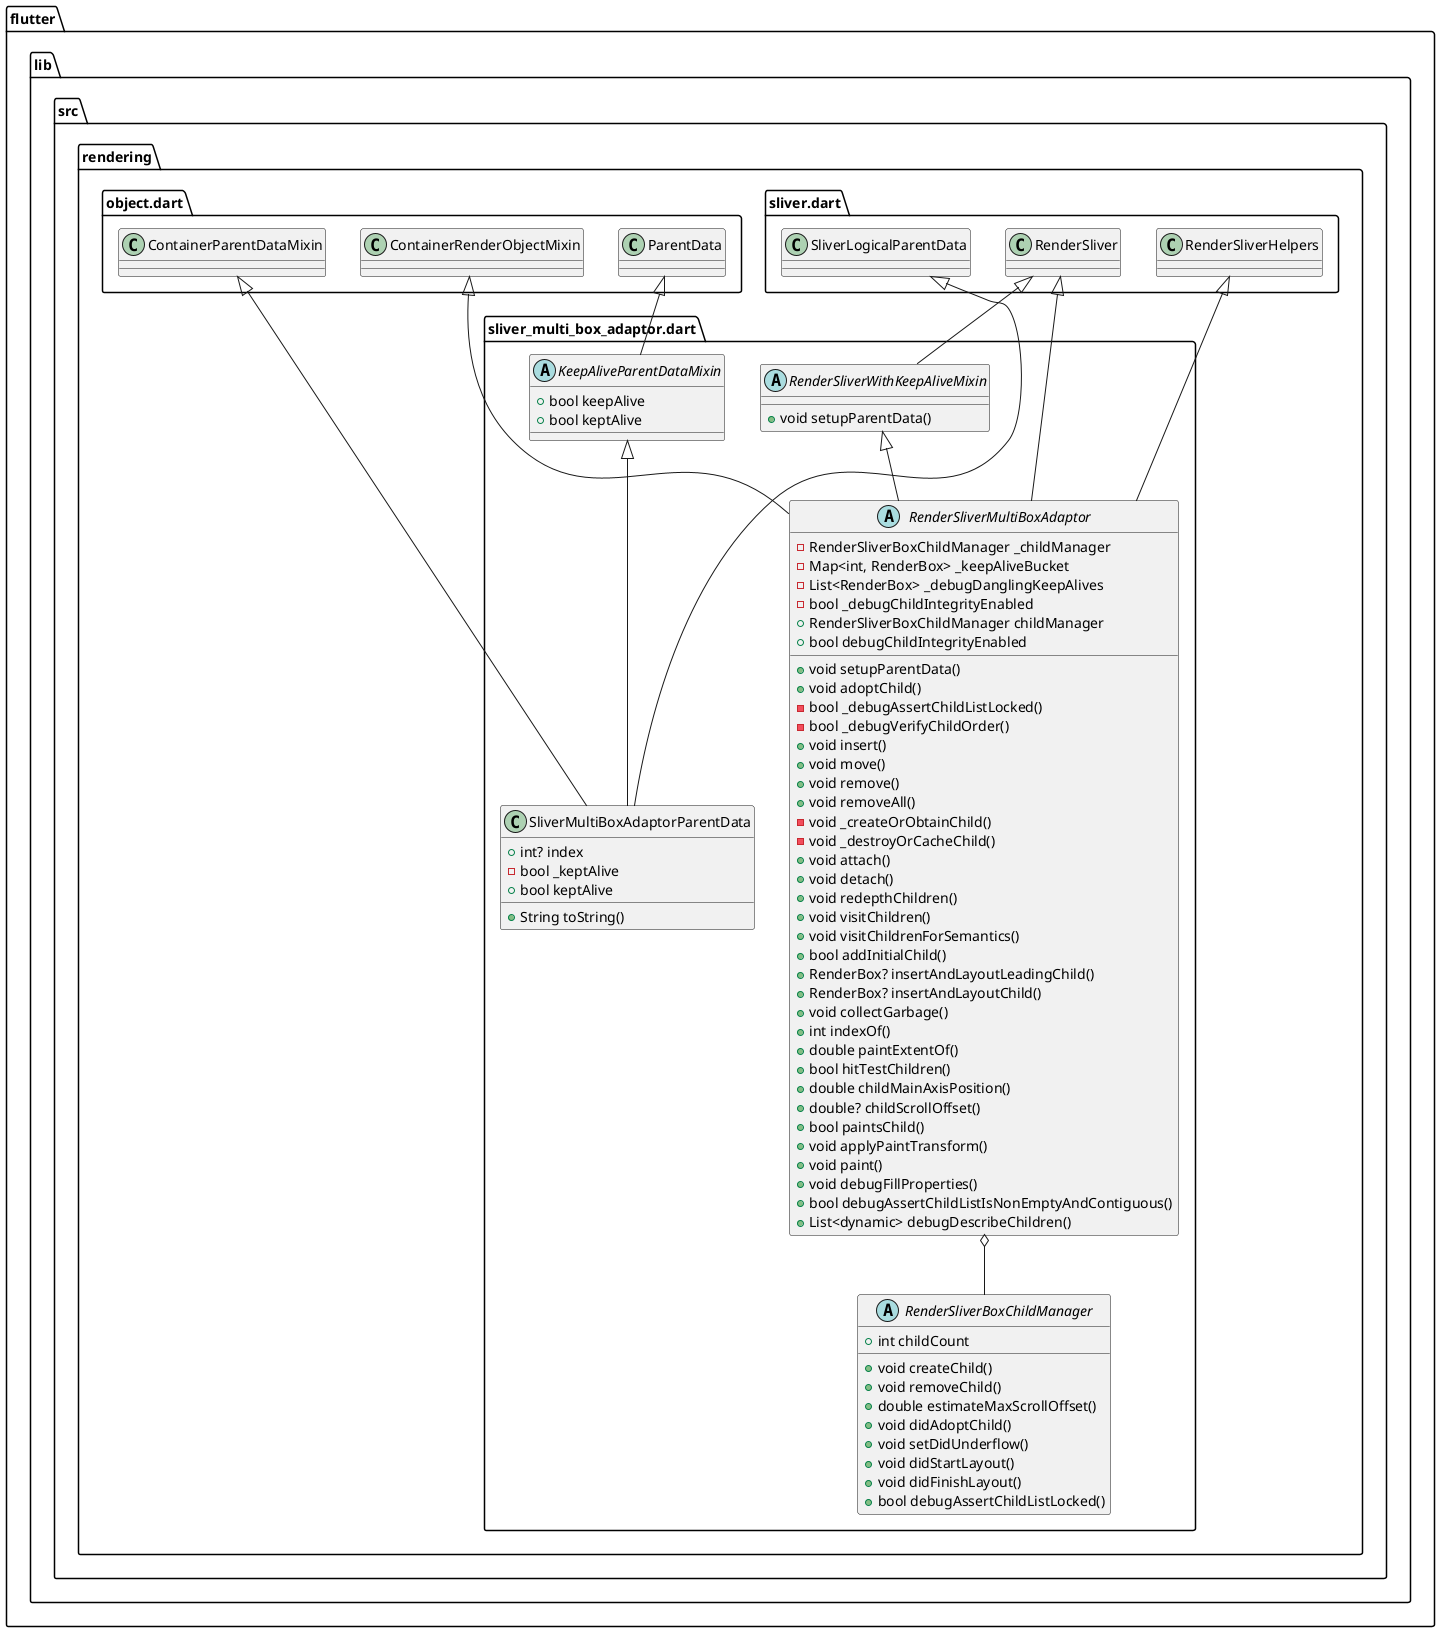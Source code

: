 @startuml
set namespaceSeparator ::

abstract class "flutter::lib::src::rendering::sliver_multi_box_adaptor.dart::RenderSliverBoxChildManager" {
  +int childCount
  +void createChild()
  +void removeChild()
  +double estimateMaxScrollOffset()
  +void didAdoptChild()
  +void setDidUnderflow()
  +void didStartLayout()
  +void didFinishLayout()
  +bool debugAssertChildListLocked()
}

class "flutter::lib::src::rendering::sliver_multi_box_adaptor.dart::SliverMultiBoxAdaptorParentData" {
  +int? index
  -bool _keptAlive
  +bool keptAlive
  +String toString()
}

"flutter::lib::src::rendering::sliver.dart::SliverLogicalParentData" <|-- "flutter::lib::src::rendering::sliver_multi_box_adaptor.dart::SliverMultiBoxAdaptorParentData"
"flutter::lib::src::rendering::object.dart::ContainerParentDataMixin" <|-- "flutter::lib::src::rendering::sliver_multi_box_adaptor.dart::SliverMultiBoxAdaptorParentData"
"flutter::lib::src::rendering::sliver_multi_box_adaptor.dart::KeepAliveParentDataMixin" <|-- "flutter::lib::src::rendering::sliver_multi_box_adaptor.dart::SliverMultiBoxAdaptorParentData"

abstract class "flutter::lib::src::rendering::sliver_multi_box_adaptor.dart::RenderSliverMultiBoxAdaptor" {
  -RenderSliverBoxChildManager _childManager
  -Map<int, RenderBox> _keepAliveBucket
  -List<RenderBox> _debugDanglingKeepAlives
  -bool _debugChildIntegrityEnabled
  +RenderSliverBoxChildManager childManager
  +bool debugChildIntegrityEnabled
  +void setupParentData()
  +void adoptChild()
  -bool _debugAssertChildListLocked()
  -bool _debugVerifyChildOrder()
  +void insert()
  +void move()
  +void remove()
  +void removeAll()
  -void _createOrObtainChild()
  -void _destroyOrCacheChild()
  +void attach()
  +void detach()
  +void redepthChildren()
  +void visitChildren()
  +void visitChildrenForSemantics()
  +bool addInitialChild()
  +RenderBox? insertAndLayoutLeadingChild()
  +RenderBox? insertAndLayoutChild()
  +void collectGarbage()
  +int indexOf()
  +double paintExtentOf()
  +bool hitTestChildren()
  +double childMainAxisPosition()
  +double? childScrollOffset()
  +bool paintsChild()
  +void applyPaintTransform()
  +void paint()
  +void debugFillProperties()
  +bool debugAssertChildListIsNonEmptyAndContiguous()
  +List<dynamic> debugDescribeChildren()
}

"flutter::lib::src::rendering::sliver_multi_box_adaptor.dart::RenderSliverMultiBoxAdaptor" o-- "flutter::lib::src::rendering::sliver_multi_box_adaptor.dart::RenderSliverBoxChildManager"
"flutter::lib::src::rendering::sliver.dart::RenderSliver" <|-- "flutter::lib::src::rendering::sliver_multi_box_adaptor.dart::RenderSliverMultiBoxAdaptor"
"flutter::lib::src::rendering::object.dart::ContainerRenderObjectMixin" <|-- "flutter::lib::src::rendering::sliver_multi_box_adaptor.dart::RenderSliverMultiBoxAdaptor"
"flutter::lib::src::rendering::sliver.dart::RenderSliverHelpers" <|-- "flutter::lib::src::rendering::sliver_multi_box_adaptor.dart::RenderSliverMultiBoxAdaptor"
"flutter::lib::src::rendering::sliver_multi_box_adaptor.dart::RenderSliverWithKeepAliveMixin" <|-- "flutter::lib::src::rendering::sliver_multi_box_adaptor.dart::RenderSliverMultiBoxAdaptor"

abstract class "flutter::lib::src::rendering::sliver_multi_box_adaptor.dart::KeepAliveParentDataMixin" {
  +bool keepAlive
  +bool keptAlive
}

"flutter::lib::src::rendering::object.dart::ParentData" <|-- "flutter::lib::src::rendering::sliver_multi_box_adaptor.dart::KeepAliveParentDataMixin"

abstract class "flutter::lib::src::rendering::sliver_multi_box_adaptor.dart::RenderSliverWithKeepAliveMixin" {
  +void setupParentData()
}

"flutter::lib::src::rendering::sliver.dart::RenderSliver" <|-- "flutter::lib::src::rendering::sliver_multi_box_adaptor.dart::RenderSliverWithKeepAliveMixin"


@enduml